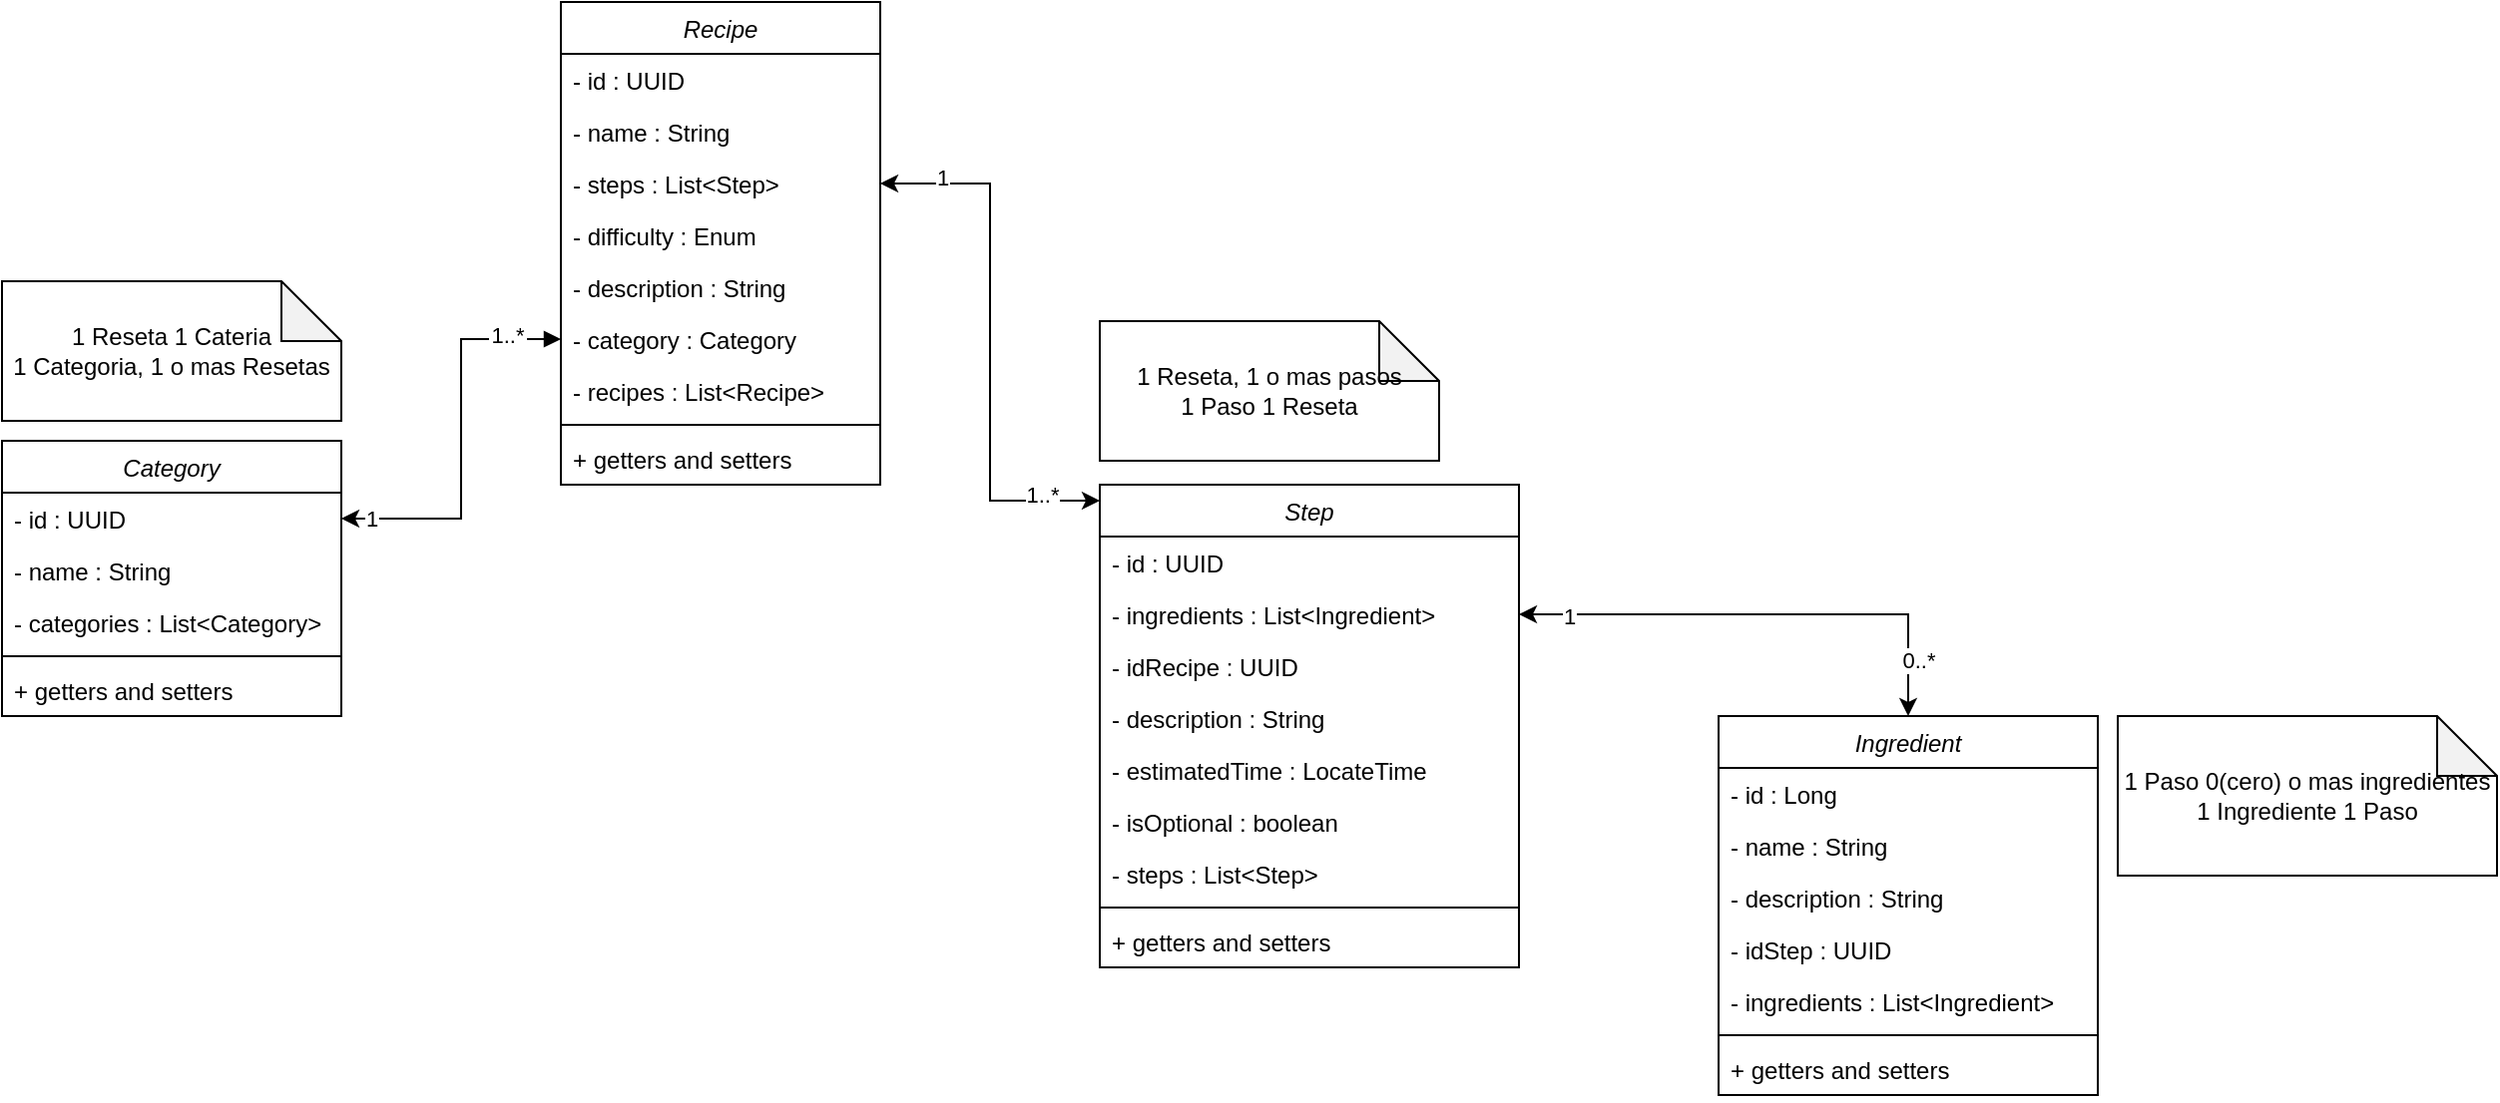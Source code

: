 <mxfile version="23.1.5" type="device">
  <diagram id="C5RBs43oDa-KdzZeNtuy" name="Page-1">
    <mxGraphModel dx="954" dy="586" grid="1" gridSize="10" guides="1" tooltips="1" connect="1" arrows="1" fold="1" page="1" pageScale="1" pageWidth="1169" pageHeight="827" math="0" shadow="0">
      <root>
        <mxCell id="WIyWlLk6GJQsqaUBKTNV-0" />
        <mxCell id="WIyWlLk6GJQsqaUBKTNV-1" parent="WIyWlLk6GJQsqaUBKTNV-0" />
        <mxCell id="zkfFHV4jXpPFQw0GAbJ--0" value="Recipe" style="swimlane;fontStyle=2;align=center;verticalAlign=top;childLayout=stackLayout;horizontal=1;startSize=26;horizontalStack=0;resizeParent=1;resizeLast=0;collapsible=1;marginBottom=0;rounded=0;shadow=0;strokeWidth=1;" parent="WIyWlLk6GJQsqaUBKTNV-1" vertex="1">
          <mxGeometry x="350" y="70" width="160" height="242" as="geometry">
            <mxRectangle x="230" y="140" width="160" height="26" as="alternateBounds" />
          </mxGeometry>
        </mxCell>
        <mxCell id="zkfFHV4jXpPFQw0GAbJ--1" value="- id : UUID" style="text;align=left;verticalAlign=top;spacingLeft=4;spacingRight=4;overflow=hidden;rotatable=0;points=[[0,0.5],[1,0.5]];portConstraint=eastwest;" parent="zkfFHV4jXpPFQw0GAbJ--0" vertex="1">
          <mxGeometry y="26" width="160" height="26" as="geometry" />
        </mxCell>
        <mxCell id="upSoUcW8LKsWpQe1B3l3-14" value="- name : String" style="text;align=left;verticalAlign=top;spacingLeft=4;spacingRight=4;overflow=hidden;rotatable=0;points=[[0,0.5],[1,0.5]];portConstraint=eastwest;" parent="zkfFHV4jXpPFQw0GAbJ--0" vertex="1">
          <mxGeometry y="52" width="160" height="26" as="geometry" />
        </mxCell>
        <mxCell id="upSoUcW8LKsWpQe1B3l3-13" value="- steps : List&lt;Step&gt;" style="text;align=left;verticalAlign=top;spacingLeft=4;spacingRight=4;overflow=hidden;rotatable=0;points=[[0,0.5],[1,0.5]];portConstraint=eastwest;" parent="zkfFHV4jXpPFQw0GAbJ--0" vertex="1">
          <mxGeometry y="78" width="160" height="26" as="geometry" />
        </mxCell>
        <mxCell id="upSoUcW8LKsWpQe1B3l3-12" value="- difficulty : Enum" style="text;align=left;verticalAlign=top;spacingLeft=4;spacingRight=4;overflow=hidden;rotatable=0;points=[[0,0.5],[1,0.5]];portConstraint=eastwest;" parent="zkfFHV4jXpPFQw0GAbJ--0" vertex="1">
          <mxGeometry y="104" width="160" height="26" as="geometry" />
        </mxCell>
        <mxCell id="upSoUcW8LKsWpQe1B3l3-16" value="- description : String" style="text;align=left;verticalAlign=top;spacingLeft=4;spacingRight=4;overflow=hidden;rotatable=0;points=[[0,0.5],[1,0.5]];portConstraint=eastwest;" parent="zkfFHV4jXpPFQw0GAbJ--0" vertex="1">
          <mxGeometry y="130" width="160" height="26" as="geometry" />
        </mxCell>
        <mxCell id="upSoUcW8LKsWpQe1B3l3-15" value="- category : Category" style="text;align=left;verticalAlign=top;spacingLeft=4;spacingRight=4;overflow=hidden;rotatable=0;points=[[0,0.5],[1,0.5]];portConstraint=eastwest;" parent="zkfFHV4jXpPFQw0GAbJ--0" vertex="1">
          <mxGeometry y="156" width="160" height="26" as="geometry" />
        </mxCell>
        <mxCell id="upSoUcW8LKsWpQe1B3l3-17" value="- recipes : List&lt;Recipe&gt;" style="text;align=left;verticalAlign=top;spacingLeft=4;spacingRight=4;overflow=hidden;rotatable=0;points=[[0,0.5],[1,0.5]];portConstraint=eastwest;" parent="zkfFHV4jXpPFQw0GAbJ--0" vertex="1">
          <mxGeometry y="182" width="160" height="26" as="geometry" />
        </mxCell>
        <mxCell id="zkfFHV4jXpPFQw0GAbJ--4" value="" style="line;html=1;strokeWidth=1;align=left;verticalAlign=middle;spacingTop=-1;spacingLeft=3;spacingRight=3;rotatable=0;labelPosition=right;points=[];portConstraint=eastwest;" parent="zkfFHV4jXpPFQw0GAbJ--0" vertex="1">
          <mxGeometry y="208" width="160" height="8" as="geometry" />
        </mxCell>
        <mxCell id="zkfFHV4jXpPFQw0GAbJ--5" value="+ getters and setters" style="text;align=left;verticalAlign=top;spacingLeft=4;spacingRight=4;overflow=hidden;rotatable=0;points=[[0,0.5],[1,0.5]];portConstraint=eastwest;" parent="zkfFHV4jXpPFQw0GAbJ--0" vertex="1">
          <mxGeometry y="216" width="160" height="26" as="geometry" />
        </mxCell>
        <mxCell id="upSoUcW8LKsWpQe1B3l3-0" value="Category" style="swimlane;fontStyle=2;align=center;verticalAlign=top;childLayout=stackLayout;horizontal=1;startSize=26;horizontalStack=0;resizeParent=1;resizeLast=0;collapsible=1;marginBottom=0;rounded=0;shadow=0;strokeWidth=1;" parent="WIyWlLk6GJQsqaUBKTNV-1" vertex="1">
          <mxGeometry x="70" y="290" width="170" height="138" as="geometry">
            <mxRectangle x="230" y="140" width="160" height="26" as="alternateBounds" />
          </mxGeometry>
        </mxCell>
        <mxCell id="upSoUcW8LKsWpQe1B3l3-1" value="- id : UUID" style="text;align=left;verticalAlign=top;spacingLeft=4;spacingRight=4;overflow=hidden;rotatable=0;points=[[0,0.5],[1,0.5]];portConstraint=eastwest;" parent="upSoUcW8LKsWpQe1B3l3-0" vertex="1">
          <mxGeometry y="26" width="170" height="26" as="geometry" />
        </mxCell>
        <mxCell id="upSoUcW8LKsWpQe1B3l3-27" value="- name : String" style="text;align=left;verticalAlign=top;spacingLeft=4;spacingRight=4;overflow=hidden;rotatable=0;points=[[0,0.5],[1,0.5]];portConstraint=eastwest;" parent="upSoUcW8LKsWpQe1B3l3-0" vertex="1">
          <mxGeometry y="52" width="170" height="26" as="geometry" />
        </mxCell>
        <mxCell id="upSoUcW8LKsWpQe1B3l3-35" value="- categories : List&lt;Category&gt;" style="text;align=left;verticalAlign=top;spacingLeft=4;spacingRight=4;overflow=hidden;rotatable=0;points=[[0,0.5],[1,0.5]];portConstraint=eastwest;" parent="upSoUcW8LKsWpQe1B3l3-0" vertex="1">
          <mxGeometry y="78" width="170" height="26" as="geometry" />
        </mxCell>
        <mxCell id="upSoUcW8LKsWpQe1B3l3-2" value="" style="line;html=1;strokeWidth=1;align=left;verticalAlign=middle;spacingTop=-1;spacingLeft=3;spacingRight=3;rotatable=0;labelPosition=right;points=[];portConstraint=eastwest;" parent="upSoUcW8LKsWpQe1B3l3-0" vertex="1">
          <mxGeometry y="104" width="170" height="8" as="geometry" />
        </mxCell>
        <mxCell id="upSoUcW8LKsWpQe1B3l3-3" value="+ getters and setters" style="text;align=left;verticalAlign=top;spacingLeft=4;spacingRight=4;overflow=hidden;rotatable=0;points=[[0,0.5],[1,0.5]];portConstraint=eastwest;" parent="upSoUcW8LKsWpQe1B3l3-0" vertex="1">
          <mxGeometry y="112" width="170" height="26" as="geometry" />
        </mxCell>
        <mxCell id="upSoUcW8LKsWpQe1B3l3-4" value="Ingredient" style="swimlane;fontStyle=2;align=center;verticalAlign=top;childLayout=stackLayout;horizontal=1;startSize=26;horizontalStack=0;resizeParent=1;resizeLast=0;collapsible=1;marginBottom=0;rounded=0;shadow=0;strokeWidth=1;" parent="WIyWlLk6GJQsqaUBKTNV-1" vertex="1">
          <mxGeometry x="930" y="428" width="190" height="190" as="geometry">
            <mxRectangle x="230" y="140" width="160" height="26" as="alternateBounds" />
          </mxGeometry>
        </mxCell>
        <mxCell id="upSoUcW8LKsWpQe1B3l3-5" value="- id : Long" style="text;align=left;verticalAlign=top;spacingLeft=4;spacingRight=4;overflow=hidden;rotatable=0;points=[[0,0.5],[1,0.5]];portConstraint=eastwest;" parent="upSoUcW8LKsWpQe1B3l3-4" vertex="1">
          <mxGeometry y="26" width="190" height="26" as="geometry" />
        </mxCell>
        <mxCell id="upSoUcW8LKsWpQe1B3l3-24" value="- name : String" style="text;align=left;verticalAlign=top;spacingLeft=4;spacingRight=4;overflow=hidden;rotatable=0;points=[[0,0.5],[1,0.5]];portConstraint=eastwest;" parent="upSoUcW8LKsWpQe1B3l3-4" vertex="1">
          <mxGeometry y="52" width="190" height="26" as="geometry" />
        </mxCell>
        <mxCell id="upSoUcW8LKsWpQe1B3l3-23" value="- description : String" style="text;align=left;verticalAlign=top;spacingLeft=4;spacingRight=4;overflow=hidden;rotatable=0;points=[[0,0.5],[1,0.5]];portConstraint=eastwest;" parent="upSoUcW8LKsWpQe1B3l3-4" vertex="1">
          <mxGeometry y="78" width="190" height="26" as="geometry" />
        </mxCell>
        <mxCell id="upSoUcW8LKsWpQe1B3l3-58" value="- idStep : UUID" style="text;align=left;verticalAlign=top;spacingLeft=4;spacingRight=4;overflow=hidden;rotatable=0;points=[[0,0.5],[1,0.5]];portConstraint=eastwest;" parent="upSoUcW8LKsWpQe1B3l3-4" vertex="1">
          <mxGeometry y="104" width="190" height="26" as="geometry" />
        </mxCell>
        <mxCell id="upSoUcW8LKsWpQe1B3l3-37" value="- ingredients : List&lt;Ingredient&gt;" style="text;align=left;verticalAlign=top;spacingLeft=4;spacingRight=4;overflow=hidden;rotatable=0;points=[[0,0.5],[1,0.5]];portConstraint=eastwest;" parent="upSoUcW8LKsWpQe1B3l3-4" vertex="1">
          <mxGeometry y="130" width="190" height="26" as="geometry" />
        </mxCell>
        <mxCell id="upSoUcW8LKsWpQe1B3l3-6" value="" style="line;html=1;strokeWidth=1;align=left;verticalAlign=middle;spacingTop=-1;spacingLeft=3;spacingRight=3;rotatable=0;labelPosition=right;points=[];portConstraint=eastwest;" parent="upSoUcW8LKsWpQe1B3l3-4" vertex="1">
          <mxGeometry y="156" width="190" height="8" as="geometry" />
        </mxCell>
        <mxCell id="upSoUcW8LKsWpQe1B3l3-7" value="+ getters and setters" style="text;align=left;verticalAlign=top;spacingLeft=4;spacingRight=4;overflow=hidden;rotatable=0;points=[[0,0.5],[1,0.5]];portConstraint=eastwest;" parent="upSoUcW8LKsWpQe1B3l3-4" vertex="1">
          <mxGeometry y="164" width="190" height="26" as="geometry" />
        </mxCell>
        <mxCell id="upSoUcW8LKsWpQe1B3l3-8" value="Step" style="swimlane;fontStyle=2;align=center;verticalAlign=top;childLayout=stackLayout;horizontal=1;startSize=26;horizontalStack=0;resizeParent=1;resizeLast=0;collapsible=1;marginBottom=0;rounded=0;shadow=0;strokeWidth=1;" parent="WIyWlLk6GJQsqaUBKTNV-1" vertex="1">
          <mxGeometry x="620" y="312" width="210" height="242" as="geometry">
            <mxRectangle x="230" y="140" width="160" height="26" as="alternateBounds" />
          </mxGeometry>
        </mxCell>
        <mxCell id="upSoUcW8LKsWpQe1B3l3-9" value="- id : UUID" style="text;align=left;verticalAlign=top;spacingLeft=4;spacingRight=4;overflow=hidden;rotatable=0;points=[[0,0.5],[1,0.5]];portConstraint=eastwest;" parent="upSoUcW8LKsWpQe1B3l3-8" vertex="1">
          <mxGeometry y="26" width="210" height="26" as="geometry" />
        </mxCell>
        <mxCell id="upSoUcW8LKsWpQe1B3l3-21" value="- ingredients : List&lt;Ingredient&gt;" style="text;align=left;verticalAlign=top;spacingLeft=4;spacingRight=4;overflow=hidden;rotatable=0;points=[[0,0.5],[1,0.5]];portConstraint=eastwest;" parent="upSoUcW8LKsWpQe1B3l3-8" vertex="1">
          <mxGeometry y="52" width="210" height="26" as="geometry" />
        </mxCell>
        <mxCell id="upSoUcW8LKsWpQe1B3l3-18" value="- idRecipe : UUID" style="text;align=left;verticalAlign=top;spacingLeft=4;spacingRight=4;overflow=hidden;rotatable=0;points=[[0,0.5],[1,0.5]];portConstraint=eastwest;" parent="upSoUcW8LKsWpQe1B3l3-8" vertex="1">
          <mxGeometry y="78" width="210" height="26" as="geometry" />
        </mxCell>
        <mxCell id="upSoUcW8LKsWpQe1B3l3-20" value="- description : String" style="text;align=left;verticalAlign=top;spacingLeft=4;spacingRight=4;overflow=hidden;rotatable=0;points=[[0,0.5],[1,0.5]];portConstraint=eastwest;" parent="upSoUcW8LKsWpQe1B3l3-8" vertex="1">
          <mxGeometry y="104" width="210" height="26" as="geometry" />
        </mxCell>
        <mxCell id="upSoUcW8LKsWpQe1B3l3-19" value="- estimatedTime : LocateTime" style="text;align=left;verticalAlign=top;spacingLeft=4;spacingRight=4;overflow=hidden;rotatable=0;points=[[0,0.5],[1,0.5]];portConstraint=eastwest;" parent="upSoUcW8LKsWpQe1B3l3-8" vertex="1">
          <mxGeometry y="130" width="210" height="26" as="geometry" />
        </mxCell>
        <mxCell id="upSoUcW8LKsWpQe1B3l3-22" value="- isOptional : boolean" style="text;align=left;verticalAlign=top;spacingLeft=4;spacingRight=4;overflow=hidden;rotatable=0;points=[[0,0.5],[1,0.5]];portConstraint=eastwest;" parent="upSoUcW8LKsWpQe1B3l3-8" vertex="1">
          <mxGeometry y="156" width="210" height="26" as="geometry" />
        </mxCell>
        <mxCell id="upSoUcW8LKsWpQe1B3l3-36" value="- steps : List&lt;Step&gt;" style="text;align=left;verticalAlign=top;spacingLeft=4;spacingRight=4;overflow=hidden;rotatable=0;points=[[0,0.5],[1,0.5]];portConstraint=eastwest;" parent="upSoUcW8LKsWpQe1B3l3-8" vertex="1">
          <mxGeometry y="182" width="210" height="26" as="geometry" />
        </mxCell>
        <mxCell id="upSoUcW8LKsWpQe1B3l3-10" value="" style="line;html=1;strokeWidth=1;align=left;verticalAlign=middle;spacingTop=-1;spacingLeft=3;spacingRight=3;rotatable=0;labelPosition=right;points=[];portConstraint=eastwest;" parent="upSoUcW8LKsWpQe1B3l3-8" vertex="1">
          <mxGeometry y="208" width="210" height="8" as="geometry" />
        </mxCell>
        <mxCell id="upSoUcW8LKsWpQe1B3l3-11" value="+ getters and setters" style="text;align=left;verticalAlign=top;spacingLeft=4;spacingRight=4;overflow=hidden;rotatable=0;points=[[0,0.5],[1,0.5]];portConstraint=eastwest;" parent="upSoUcW8LKsWpQe1B3l3-8" vertex="1">
          <mxGeometry y="216" width="210" height="26" as="geometry" />
        </mxCell>
        <mxCell id="upSoUcW8LKsWpQe1B3l3-32" value="" style="html=1;verticalAlign=bottom;labelBackgroundColor=none;endArrow=block;endFill=1;rounded=0;edgeStyle=orthogonalEdgeStyle;startArrow=classic;startFill=1;" parent="WIyWlLk6GJQsqaUBKTNV-1" source="upSoUcW8LKsWpQe1B3l3-1" target="upSoUcW8LKsWpQe1B3l3-15" edge="1">
          <mxGeometry width="160" relative="1" as="geometry">
            <mxPoint x="70" y="230" as="sourcePoint" />
            <mxPoint x="230" y="230" as="targetPoint" />
            <Array as="points">
              <mxPoint x="300" y="329" />
              <mxPoint x="300" y="239" />
            </Array>
          </mxGeometry>
        </mxCell>
        <mxCell id="upSoUcW8LKsWpQe1B3l3-33" value="1" style="edgeLabel;html=1;align=center;verticalAlign=middle;resizable=0;points=[];" parent="upSoUcW8LKsWpQe1B3l3-32" vertex="1" connectable="0">
          <mxGeometry x="-0.852" relative="1" as="geometry">
            <mxPoint as="offset" />
          </mxGeometry>
        </mxCell>
        <mxCell id="upSoUcW8LKsWpQe1B3l3-34" value="1..n" style="edgeLabel;html=1;align=center;verticalAlign=middle;resizable=0;points=[];" parent="upSoUcW8LKsWpQe1B3l3-32" vertex="1" connectable="0">
          <mxGeometry x="0.726" y="2" relative="1" as="geometry">
            <mxPoint as="offset" />
          </mxGeometry>
        </mxCell>
        <mxCell id="upSoUcW8LKsWpQe1B3l3-54" value="1" style="edgeLabel;html=1;align=center;verticalAlign=middle;resizable=0;points=[];" parent="upSoUcW8LKsWpQe1B3l3-32" vertex="1" connectable="0">
          <mxGeometry x="0.78" y="2" relative="1" as="geometry">
            <mxPoint as="offset" />
          </mxGeometry>
        </mxCell>
        <mxCell id="upSoUcW8LKsWpQe1B3l3-56" value="1..*" style="edgeLabel;html=1;align=center;verticalAlign=middle;resizable=0;points=[];" parent="upSoUcW8LKsWpQe1B3l3-32" vertex="1" connectable="0">
          <mxGeometry x="0.73" y="2" relative="1" as="geometry">
            <mxPoint as="offset" />
          </mxGeometry>
        </mxCell>
        <mxCell id="upSoUcW8LKsWpQe1B3l3-39" style="edgeStyle=orthogonalEdgeStyle;rounded=0;orthogonalLoop=1;jettySize=auto;html=1;startArrow=classic;startFill=1;" parent="WIyWlLk6GJQsqaUBKTNV-1" source="upSoUcW8LKsWpQe1B3l3-4" target="upSoUcW8LKsWpQe1B3l3-21" edge="1">
          <mxGeometry relative="1" as="geometry" />
        </mxCell>
        <mxCell id="upSoUcW8LKsWpQe1B3l3-52" value="0..*" style="edgeLabel;html=1;align=center;verticalAlign=middle;resizable=0;points=[];" parent="upSoUcW8LKsWpQe1B3l3-39" vertex="1" connectable="0">
          <mxGeometry x="-0.863" relative="1" as="geometry">
            <mxPoint x="5" y="-11" as="offset" />
          </mxGeometry>
        </mxCell>
        <mxCell id="upSoUcW8LKsWpQe1B3l3-53" value="1" style="edgeLabel;html=1;align=center;verticalAlign=middle;resizable=0;points=[];" parent="upSoUcW8LKsWpQe1B3l3-39" vertex="1" connectable="0">
          <mxGeometry x="0.801" y="1" relative="1" as="geometry">
            <mxPoint as="offset" />
          </mxGeometry>
        </mxCell>
        <mxCell id="upSoUcW8LKsWpQe1B3l3-40" style="edgeStyle=orthogonalEdgeStyle;rounded=0;orthogonalLoop=1;jettySize=auto;html=1;startArrow=classic;startFill=1;" parent="WIyWlLk6GJQsqaUBKTNV-1" source="upSoUcW8LKsWpQe1B3l3-8" target="upSoUcW8LKsWpQe1B3l3-13" edge="1">
          <mxGeometry relative="1" as="geometry">
            <Array as="points">
              <mxPoint x="565" y="320" />
              <mxPoint x="565" y="161" />
            </Array>
          </mxGeometry>
        </mxCell>
        <mxCell id="upSoUcW8LKsWpQe1B3l3-47" value="1" style="edgeLabel;html=1;align=center;verticalAlign=middle;resizable=0;points=[];" parent="upSoUcW8LKsWpQe1B3l3-40" vertex="1" connectable="0">
          <mxGeometry x="0.773" y="-3" relative="1" as="geometry">
            <mxPoint as="offset" />
          </mxGeometry>
        </mxCell>
        <mxCell id="upSoUcW8LKsWpQe1B3l3-48" value="1" style="edgeLabel;html=1;align=center;verticalAlign=middle;resizable=0;points=[];" parent="upSoUcW8LKsWpQe1B3l3-40" vertex="1" connectable="0">
          <mxGeometry x="-0.747" y="-3" relative="1" as="geometry">
            <mxPoint as="offset" />
          </mxGeometry>
        </mxCell>
        <mxCell id="upSoUcW8LKsWpQe1B3l3-50" value="1..*" style="edgeLabel;html=1;align=center;verticalAlign=middle;resizable=0;points=[];" parent="upSoUcW8LKsWpQe1B3l3-40" vertex="1" connectable="0">
          <mxGeometry x="-0.78" y="-3" relative="1" as="geometry">
            <mxPoint as="offset" />
          </mxGeometry>
        </mxCell>
        <mxCell id="upSoUcW8LKsWpQe1B3l3-44" value="1 Reseta 1 Cateria&lt;br style=&quot;border-color: var(--border-color);&quot;&gt;&lt;span style=&quot;&quot;&gt;1 Categoria, 1 o mas Resetas&lt;/span&gt;" style="shape=note;whiteSpace=wrap;html=1;backgroundOutline=1;darkOpacity=0.05;" parent="WIyWlLk6GJQsqaUBKTNV-1" vertex="1">
          <mxGeometry x="70" y="210" width="170" height="70" as="geometry" />
        </mxCell>
        <mxCell id="upSoUcW8LKsWpQe1B3l3-49" value="1 Reseta, 1 o mas pasos&lt;br style=&quot;border-color: var(--border-color);&quot;&gt;&lt;span style=&quot;&quot;&gt;1 Paso 1 Reseta&lt;/span&gt;" style="shape=note;whiteSpace=wrap;html=1;backgroundOutline=1;darkOpacity=0.05;" parent="WIyWlLk6GJQsqaUBKTNV-1" vertex="1">
          <mxGeometry x="620" y="230" width="170" height="70" as="geometry" />
        </mxCell>
        <mxCell id="upSoUcW8LKsWpQe1B3l3-51" value="1 Paso 0(cero) o mas ingredientes&lt;br&gt;1 Ingrediente 1 Paso" style="shape=note;whiteSpace=wrap;html=1;backgroundOutline=1;darkOpacity=0.05;" parent="WIyWlLk6GJQsqaUBKTNV-1" vertex="1">
          <mxGeometry x="1130" y="428" width="190" height="80" as="geometry" />
        </mxCell>
      </root>
    </mxGraphModel>
  </diagram>
</mxfile>
